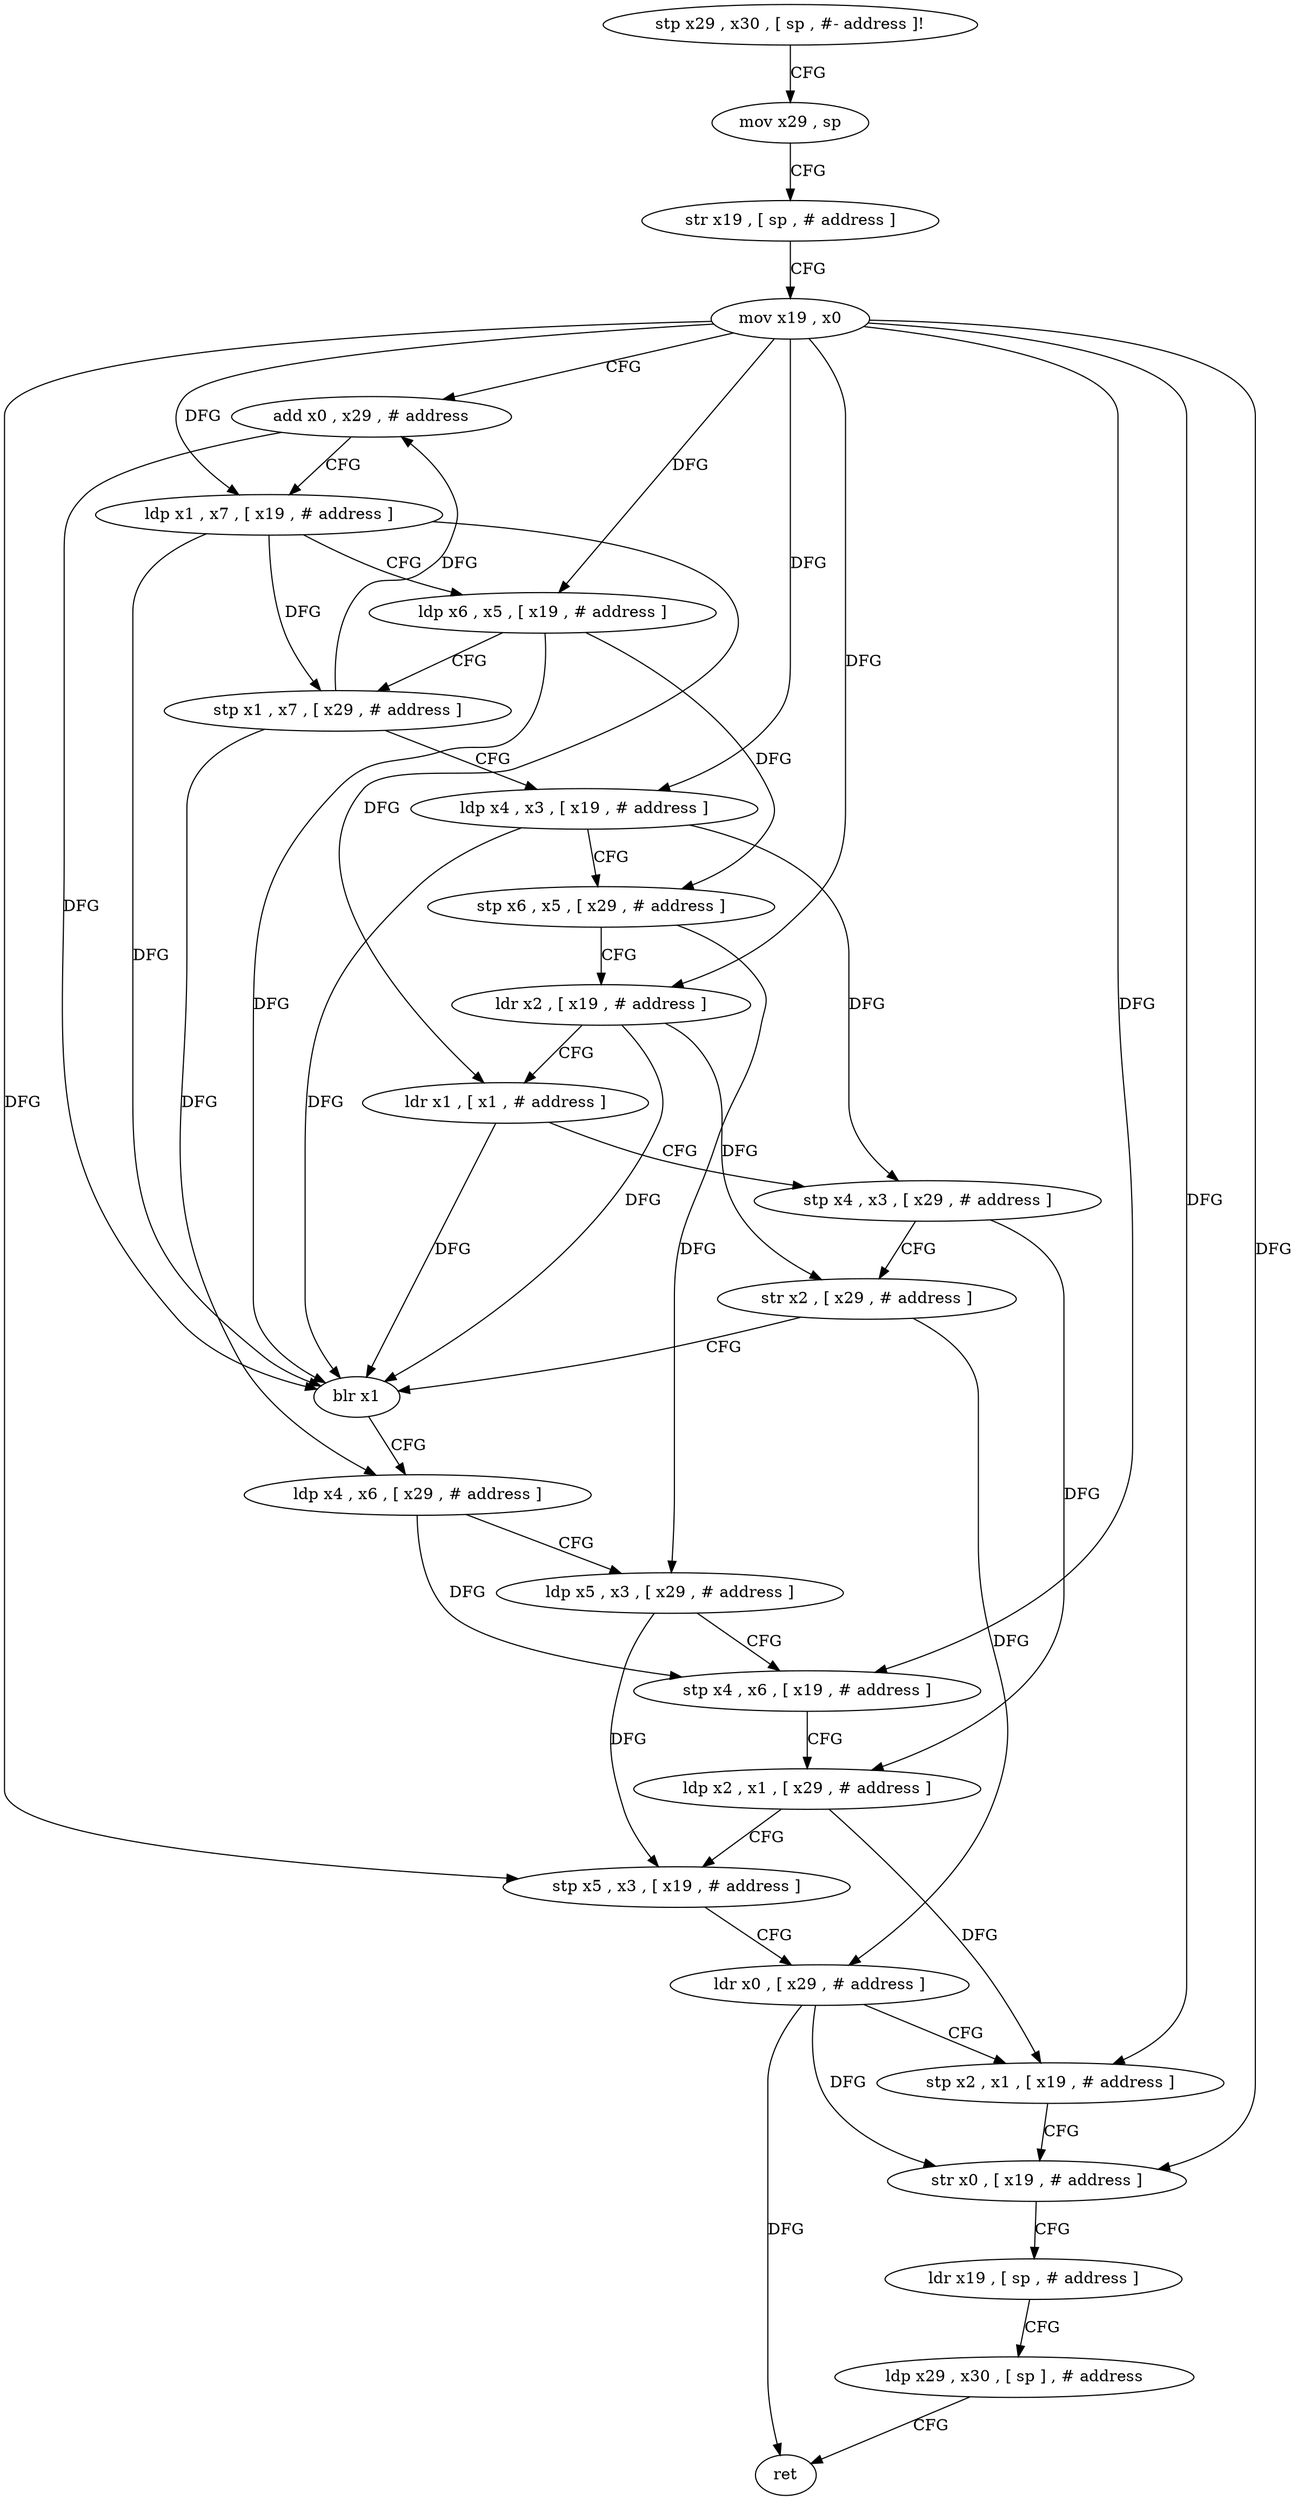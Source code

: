 digraph "func" {
"79912" [label = "stp x29 , x30 , [ sp , #- address ]!" ]
"79916" [label = "mov x29 , sp" ]
"79920" [label = "str x19 , [ sp , # address ]" ]
"79924" [label = "mov x19 , x0" ]
"79928" [label = "add x0 , x29 , # address" ]
"79932" [label = "ldp x1 , x7 , [ x19 , # address ]" ]
"79936" [label = "ldp x6 , x5 , [ x19 , # address ]" ]
"79940" [label = "stp x1 , x7 , [ x29 , # address ]" ]
"79944" [label = "ldp x4 , x3 , [ x19 , # address ]" ]
"79948" [label = "stp x6 , x5 , [ x29 , # address ]" ]
"79952" [label = "ldr x2 , [ x19 , # address ]" ]
"79956" [label = "ldr x1 , [ x1 , # address ]" ]
"79960" [label = "stp x4 , x3 , [ x29 , # address ]" ]
"79964" [label = "str x2 , [ x29 , # address ]" ]
"79968" [label = "blr x1" ]
"79972" [label = "ldp x4 , x6 , [ x29 , # address ]" ]
"79976" [label = "ldp x5 , x3 , [ x29 , # address ]" ]
"79980" [label = "stp x4 , x6 , [ x19 , # address ]" ]
"79984" [label = "ldp x2 , x1 , [ x29 , # address ]" ]
"79988" [label = "stp x5 , x3 , [ x19 , # address ]" ]
"79992" [label = "ldr x0 , [ x29 , # address ]" ]
"79996" [label = "stp x2 , x1 , [ x19 , # address ]" ]
"80000" [label = "str x0 , [ x19 , # address ]" ]
"80004" [label = "ldr x19 , [ sp , # address ]" ]
"80008" [label = "ldp x29 , x30 , [ sp ] , # address" ]
"80012" [label = "ret" ]
"79912" -> "79916" [ label = "CFG" ]
"79916" -> "79920" [ label = "CFG" ]
"79920" -> "79924" [ label = "CFG" ]
"79924" -> "79928" [ label = "CFG" ]
"79924" -> "79932" [ label = "DFG" ]
"79924" -> "79936" [ label = "DFG" ]
"79924" -> "79944" [ label = "DFG" ]
"79924" -> "79952" [ label = "DFG" ]
"79924" -> "79980" [ label = "DFG" ]
"79924" -> "79988" [ label = "DFG" ]
"79924" -> "79996" [ label = "DFG" ]
"79924" -> "80000" [ label = "DFG" ]
"79928" -> "79932" [ label = "CFG" ]
"79928" -> "79968" [ label = "DFG" ]
"79932" -> "79936" [ label = "CFG" ]
"79932" -> "79940" [ label = "DFG" ]
"79932" -> "79956" [ label = "DFG" ]
"79932" -> "79968" [ label = "DFG" ]
"79936" -> "79940" [ label = "CFG" ]
"79936" -> "79948" [ label = "DFG" ]
"79936" -> "79968" [ label = "DFG" ]
"79940" -> "79944" [ label = "CFG" ]
"79940" -> "79928" [ label = "DFG" ]
"79940" -> "79972" [ label = "DFG" ]
"79944" -> "79948" [ label = "CFG" ]
"79944" -> "79960" [ label = "DFG" ]
"79944" -> "79968" [ label = "DFG" ]
"79948" -> "79952" [ label = "CFG" ]
"79948" -> "79976" [ label = "DFG" ]
"79952" -> "79956" [ label = "CFG" ]
"79952" -> "79964" [ label = "DFG" ]
"79952" -> "79968" [ label = "DFG" ]
"79956" -> "79960" [ label = "CFG" ]
"79956" -> "79968" [ label = "DFG" ]
"79960" -> "79964" [ label = "CFG" ]
"79960" -> "79984" [ label = "DFG" ]
"79964" -> "79968" [ label = "CFG" ]
"79964" -> "79992" [ label = "DFG" ]
"79968" -> "79972" [ label = "CFG" ]
"79972" -> "79976" [ label = "CFG" ]
"79972" -> "79980" [ label = "DFG" ]
"79976" -> "79980" [ label = "CFG" ]
"79976" -> "79988" [ label = "DFG" ]
"79980" -> "79984" [ label = "CFG" ]
"79984" -> "79988" [ label = "CFG" ]
"79984" -> "79996" [ label = "DFG" ]
"79988" -> "79992" [ label = "CFG" ]
"79992" -> "79996" [ label = "CFG" ]
"79992" -> "80000" [ label = "DFG" ]
"79992" -> "80012" [ label = "DFG" ]
"79996" -> "80000" [ label = "CFG" ]
"80000" -> "80004" [ label = "CFG" ]
"80004" -> "80008" [ label = "CFG" ]
"80008" -> "80012" [ label = "CFG" ]
}
